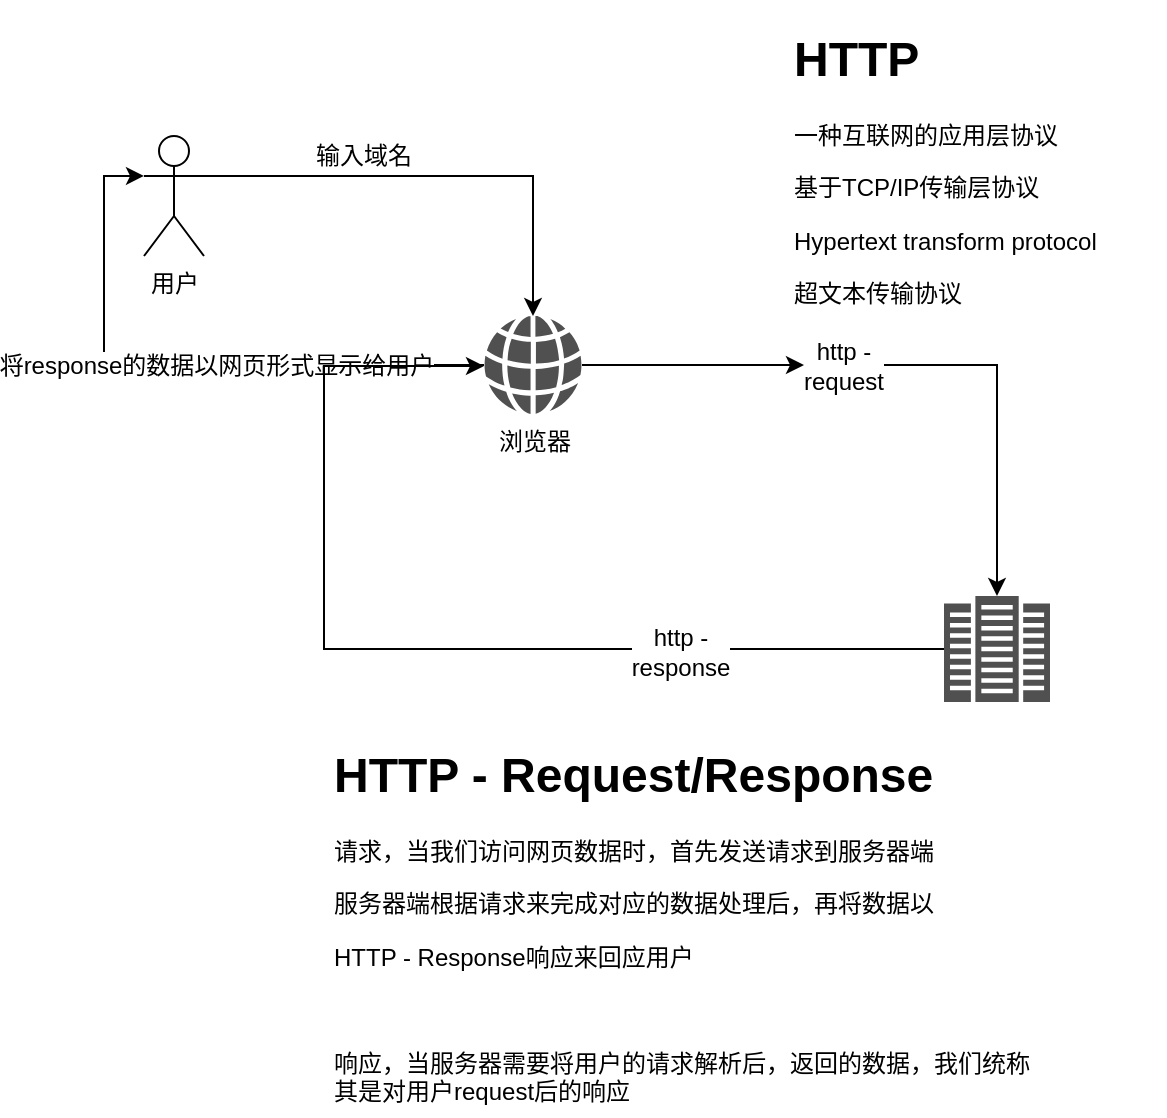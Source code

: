 <mxfile version="12.3.2" type="device" pages="1"><diagram id="0grGxxGvxIchI7g7qg8O" name="第 1 页"><mxGraphModel dx="766" dy="520" grid="1" gridSize="10" guides="1" tooltips="1" connect="1" arrows="1" fold="1" page="1" pageScale="1" pageWidth="827" pageHeight="1169" math="0" shadow="0"><root><mxCell id="0"/><mxCell id="1" parent="0"/><mxCell id="d76c-ftGTcoSFCtCnr5h-4" style="edgeStyle=orthogonalEdgeStyle;rounded=0;orthogonalLoop=1;jettySize=auto;html=1;exitX=1;exitY=0.333;exitDx=0;exitDy=0;exitPerimeter=0;" edge="1" parent="1" source="d76c-ftGTcoSFCtCnr5h-1" target="d76c-ftGTcoSFCtCnr5h-2"><mxGeometry relative="1" as="geometry"/></mxCell><mxCell id="d76c-ftGTcoSFCtCnr5h-1" value="用户" style="shape=umlActor;verticalLabelPosition=bottom;labelBackgroundColor=#ffffff;verticalAlign=top;html=1;outlineConnect=0;" vertex="1" parent="1"><mxGeometry x="110" y="140" width="30" height="60" as="geometry"/></mxCell><mxCell id="d76c-ftGTcoSFCtCnr5h-6" style="edgeStyle=orthogonalEdgeStyle;rounded=0;orthogonalLoop=1;jettySize=auto;html=1;" edge="1" parent="1" source="d76c-ftGTcoSFCtCnr5h-7" target="d76c-ftGTcoSFCtCnr5h-3"><mxGeometry relative="1" as="geometry"/></mxCell><mxCell id="d76c-ftGTcoSFCtCnr5h-14" style="edgeStyle=orthogonalEdgeStyle;rounded=0;orthogonalLoop=1;jettySize=auto;html=1;entryX=0;entryY=0.333;entryDx=0;entryDy=0;entryPerimeter=0;" edge="1" parent="1" source="d76c-ftGTcoSFCtCnr5h-2" target="d76c-ftGTcoSFCtCnr5h-1"><mxGeometry relative="1" as="geometry"/></mxCell><mxCell id="d76c-ftGTcoSFCtCnr5h-15" value="将response的数据以网页形式显示给用户" style="text;html=1;align=center;verticalAlign=middle;resizable=0;points=[];;labelBackgroundColor=#ffffff;" vertex="1" connectable="0" parent="d76c-ftGTcoSFCtCnr5h-14"><mxGeometry x="-0.121" relative="1" as="geometry"><mxPoint as="offset"/></mxGeometry></mxCell><mxCell id="d76c-ftGTcoSFCtCnr5h-2" value="浏览器" style="pointerEvents=1;shadow=0;dashed=0;html=1;strokeColor=none;fillColor=#505050;labelPosition=center;verticalLabelPosition=bottom;verticalAlign=top;outlineConnect=0;align=center;shape=mxgraph.office.concepts.globe_internet;" vertex="1" parent="1"><mxGeometry x="280" y="230" width="49" height="49" as="geometry"/></mxCell><mxCell id="d76c-ftGTcoSFCtCnr5h-9" style="edgeStyle=orthogonalEdgeStyle;rounded=0;orthogonalLoop=1;jettySize=auto;html=1;" edge="1" parent="1" source="d76c-ftGTcoSFCtCnr5h-3" target="d76c-ftGTcoSFCtCnr5h-2"><mxGeometry relative="1" as="geometry"><Array as="points"><mxPoint x="200" y="397"/><mxPoint x="200" y="255"/></Array></mxGeometry></mxCell><mxCell id="d76c-ftGTcoSFCtCnr5h-10" value="http - &lt;br&gt;response" style="text;html=1;align=center;verticalAlign=middle;resizable=0;points=[];;labelBackgroundColor=#ffffff;" vertex="1" connectable="0" parent="d76c-ftGTcoSFCtCnr5h-9"><mxGeometry x="-0.504" y="1" relative="1" as="geometry"><mxPoint as="offset"/></mxGeometry></mxCell><mxCell id="d76c-ftGTcoSFCtCnr5h-3" value="" style="pointerEvents=1;shadow=0;dashed=0;html=1;strokeColor=none;fillColor=#505050;labelPosition=center;verticalLabelPosition=bottom;verticalAlign=top;outlineConnect=0;align=center;shape=mxgraph.office.servers.datacenter;" vertex="1" parent="1"><mxGeometry x="510" y="370" width="53" height="53" as="geometry"/></mxCell><mxCell id="d76c-ftGTcoSFCtCnr5h-5" value="输入域名" style="text;html=1;strokeColor=none;fillColor=none;align=center;verticalAlign=middle;whiteSpace=wrap;rounded=0;" vertex="1" parent="1"><mxGeometry x="180" y="140" width="80" height="20" as="geometry"/></mxCell><mxCell id="d76c-ftGTcoSFCtCnr5h-7" value="http - request" style="text;html=1;strokeColor=none;fillColor=none;align=center;verticalAlign=middle;whiteSpace=wrap;rounded=0;" vertex="1" parent="1"><mxGeometry x="440" y="244.5" width="40" height="20" as="geometry"/></mxCell><mxCell id="d76c-ftGTcoSFCtCnr5h-8" style="edgeStyle=orthogonalEdgeStyle;rounded=0;orthogonalLoop=1;jettySize=auto;html=1;" edge="1" parent="1" source="d76c-ftGTcoSFCtCnr5h-2" target="d76c-ftGTcoSFCtCnr5h-7"><mxGeometry relative="1" as="geometry"><mxPoint x="329" y="255" as="sourcePoint"/><mxPoint x="537" y="370" as="targetPoint"/></mxGeometry></mxCell><mxCell id="d76c-ftGTcoSFCtCnr5h-11" value="&lt;h1&gt;HTTP&lt;/h1&gt;&lt;p&gt;一种互联网的应用层协议&lt;/p&gt;&lt;p&gt;基于TCP/IP传输层协议&lt;/p&gt;&lt;p&gt;Hypertext transform protocol&lt;/p&gt;&lt;p&gt;超文本传输协议&lt;/p&gt;" style="text;html=1;strokeColor=none;fillColor=none;spacing=5;spacingTop=-20;whiteSpace=wrap;overflow=hidden;rounded=0;" vertex="1" parent="1"><mxGeometry x="430" y="82" width="190" height="150" as="geometry"/></mxCell><mxCell id="d76c-ftGTcoSFCtCnr5h-12" value="&lt;h1&gt;HTTP - Request/Response&lt;/h1&gt;&lt;p&gt;请求，当我们访问网页数据时，首先发送请求到服务器端&lt;/p&gt;&lt;p&gt;服务器端根据请求来完成对应的数据处理后，再将数据以&lt;/p&gt;&lt;p&gt;HTTP - Response响应来回应用户&lt;/p&gt;&lt;p&gt;&lt;br&gt;&lt;/p&gt;&lt;p&gt;响应，当服务器需要将用户的请求解析后，返回的数据，我们统称其是对用户request后的响应&lt;/p&gt;&lt;p&gt;&lt;br&gt;&lt;/p&gt;" style="text;html=1;strokeColor=none;fillColor=none;spacing=5;spacingTop=-20;whiteSpace=wrap;overflow=hidden;rounded=0;" vertex="1" parent="1"><mxGeometry x="200" y="440" width="360" height="190" as="geometry"/></mxCell></root></mxGraphModel></diagram></mxfile>